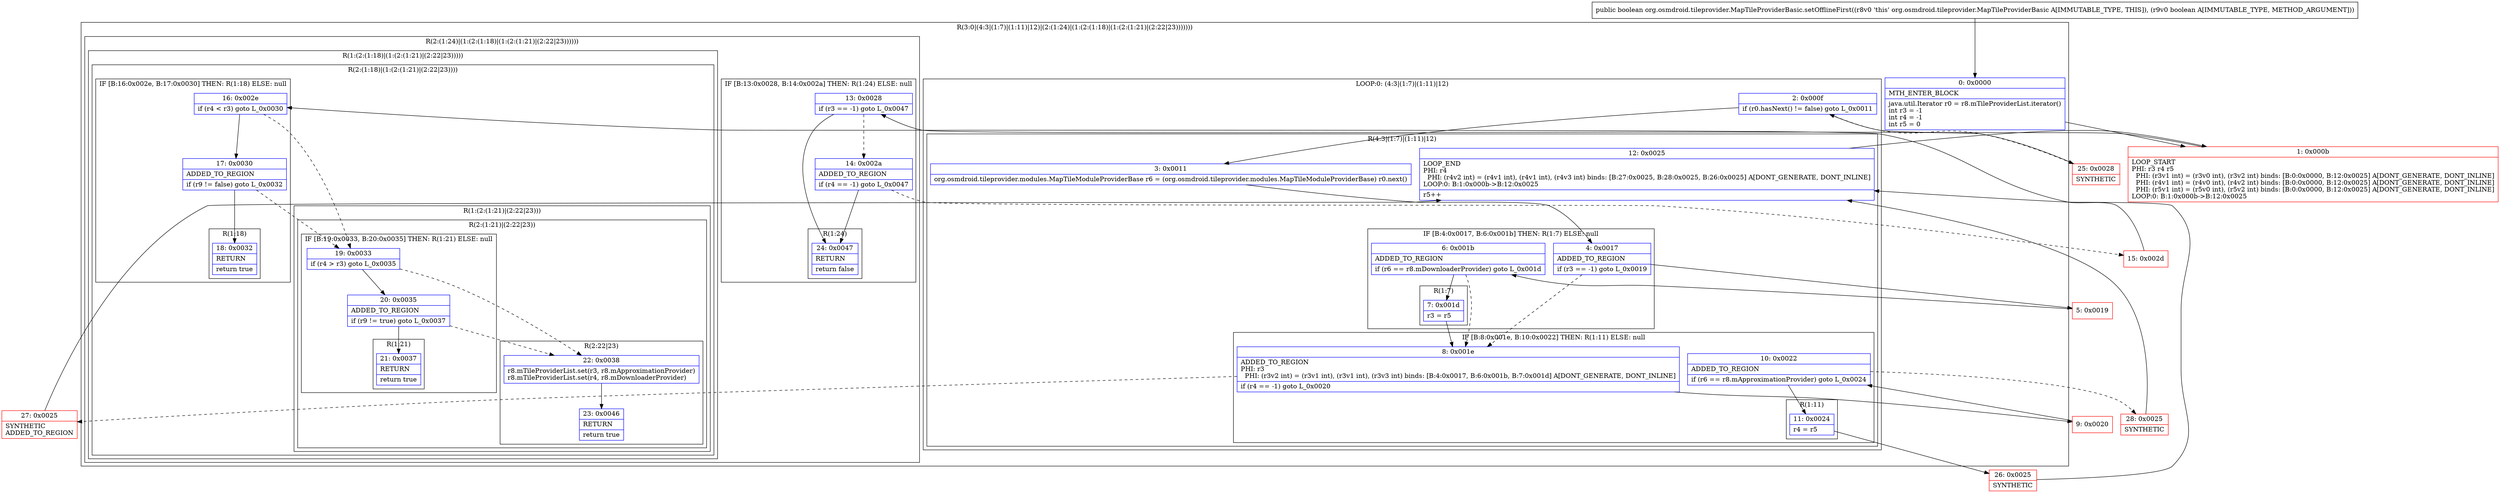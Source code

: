 digraph "CFG fororg.osmdroid.tileprovider.MapTileProviderBasic.setOfflineFirst(Z)Z" {
subgraph cluster_Region_190481965 {
label = "R(3:0|(4:3|(1:7)|(1:11)|12)|(2:(1:24)|(1:(2:(1:18)|(1:(2:(1:21)|(2:22|23)))))))";
node [shape=record,color=blue];
Node_0 [shape=record,label="{0\:\ 0x0000|MTH_ENTER_BLOCK\l|java.util.Iterator r0 = r8.mTileProviderList.iterator()\lint r3 = \-1\lint r4 = \-1\lint r5 = 0\l}"];
subgraph cluster_LoopRegion_539099919 {
label = "LOOP:0: (4:3|(1:7)|(1:11)|12)";
node [shape=record,color=blue];
Node_2 [shape=record,label="{2\:\ 0x000f|if (r0.hasNext() != false) goto L_0x0011\l}"];
subgraph cluster_Region_1776016069 {
label = "R(4:3|(1:7)|(1:11)|12)";
node [shape=record,color=blue];
Node_3 [shape=record,label="{3\:\ 0x0011|org.osmdroid.tileprovider.modules.MapTileModuleProviderBase r6 = (org.osmdroid.tileprovider.modules.MapTileModuleProviderBase) r0.next()\l}"];
subgraph cluster_IfRegion_1626553769 {
label = "IF [B:4:0x0017, B:6:0x001b] THEN: R(1:7) ELSE: null";
node [shape=record,color=blue];
Node_4 [shape=record,label="{4\:\ 0x0017|ADDED_TO_REGION\l|if (r3 == \-1) goto L_0x0019\l}"];
Node_6 [shape=record,label="{6\:\ 0x001b|ADDED_TO_REGION\l|if (r6 == r8.mDownloaderProvider) goto L_0x001d\l}"];
subgraph cluster_Region_1108413891 {
label = "R(1:7)";
node [shape=record,color=blue];
Node_7 [shape=record,label="{7\:\ 0x001d|r3 = r5\l}"];
}
}
subgraph cluster_IfRegion_729249035 {
label = "IF [B:8:0x001e, B:10:0x0022] THEN: R(1:11) ELSE: null";
node [shape=record,color=blue];
Node_8 [shape=record,label="{8\:\ 0x001e|ADDED_TO_REGION\lPHI: r3 \l  PHI: (r3v2 int) = (r3v1 int), (r3v1 int), (r3v3 int) binds: [B:4:0x0017, B:6:0x001b, B:7:0x001d] A[DONT_GENERATE, DONT_INLINE]\l|if (r4 == \-1) goto L_0x0020\l}"];
Node_10 [shape=record,label="{10\:\ 0x0022|ADDED_TO_REGION\l|if (r6 == r8.mApproximationProvider) goto L_0x0024\l}"];
subgraph cluster_Region_146432043 {
label = "R(1:11)";
node [shape=record,color=blue];
Node_11 [shape=record,label="{11\:\ 0x0024|r4 = r5\l}"];
}
}
Node_12 [shape=record,label="{12\:\ 0x0025|LOOP_END\lPHI: r4 \l  PHI: (r4v2 int) = (r4v1 int), (r4v1 int), (r4v3 int) binds: [B:27:0x0025, B:28:0x0025, B:26:0x0025] A[DONT_GENERATE, DONT_INLINE]\lLOOP:0: B:1:0x000b\-\>B:12:0x0025\l|r5++\l}"];
}
}
subgraph cluster_Region_86115861 {
label = "R(2:(1:24)|(1:(2:(1:18)|(1:(2:(1:21)|(2:22|23))))))";
node [shape=record,color=blue];
subgraph cluster_IfRegion_1011646615 {
label = "IF [B:13:0x0028, B:14:0x002a] THEN: R(1:24) ELSE: null";
node [shape=record,color=blue];
Node_13 [shape=record,label="{13\:\ 0x0028|if (r3 == \-1) goto L_0x0047\l}"];
Node_14 [shape=record,label="{14\:\ 0x002a|ADDED_TO_REGION\l|if (r4 == \-1) goto L_0x0047\l}"];
subgraph cluster_Region_954179459 {
label = "R(1:24)";
node [shape=record,color=blue];
Node_24 [shape=record,label="{24\:\ 0x0047|RETURN\l|return false\l}"];
}
}
subgraph cluster_Region_1879296710 {
label = "R(1:(2:(1:18)|(1:(2:(1:21)|(2:22|23)))))";
node [shape=record,color=blue];
subgraph cluster_Region_1074365874 {
label = "R(2:(1:18)|(1:(2:(1:21)|(2:22|23))))";
node [shape=record,color=blue];
subgraph cluster_IfRegion_1677198045 {
label = "IF [B:16:0x002e, B:17:0x0030] THEN: R(1:18) ELSE: null";
node [shape=record,color=blue];
Node_16 [shape=record,label="{16\:\ 0x002e|if (r4 \< r3) goto L_0x0030\l}"];
Node_17 [shape=record,label="{17\:\ 0x0030|ADDED_TO_REGION\l|if (r9 != false) goto L_0x0032\l}"];
subgraph cluster_Region_1435382024 {
label = "R(1:18)";
node [shape=record,color=blue];
Node_18 [shape=record,label="{18\:\ 0x0032|RETURN\l|return true\l}"];
}
}
subgraph cluster_Region_300519357 {
label = "R(1:(2:(1:21)|(2:22|23)))";
node [shape=record,color=blue];
subgraph cluster_Region_2144481980 {
label = "R(2:(1:21)|(2:22|23))";
node [shape=record,color=blue];
subgraph cluster_IfRegion_701330548 {
label = "IF [B:19:0x0033, B:20:0x0035] THEN: R(1:21) ELSE: null";
node [shape=record,color=blue];
Node_19 [shape=record,label="{19\:\ 0x0033|if (r4 \> r3) goto L_0x0035\l}"];
Node_20 [shape=record,label="{20\:\ 0x0035|ADDED_TO_REGION\l|if (r9 != true) goto L_0x0037\l}"];
subgraph cluster_Region_1945771233 {
label = "R(1:21)";
node [shape=record,color=blue];
Node_21 [shape=record,label="{21\:\ 0x0037|RETURN\l|return true\l}"];
}
}
subgraph cluster_Region_1353321105 {
label = "R(2:22|23)";
node [shape=record,color=blue];
Node_22 [shape=record,label="{22\:\ 0x0038|r8.mTileProviderList.set(r3, r8.mApproximationProvider)\lr8.mTileProviderList.set(r4, r8.mDownloaderProvider)\l}"];
Node_23 [shape=record,label="{23\:\ 0x0046|RETURN\l|return true\l}"];
}
}
}
}
}
}
}
Node_1 [shape=record,color=red,label="{1\:\ 0x000b|LOOP_START\lPHI: r3 r4 r5 \l  PHI: (r3v1 int) = (r3v0 int), (r3v2 int) binds: [B:0:0x0000, B:12:0x0025] A[DONT_GENERATE, DONT_INLINE]\l  PHI: (r4v1 int) = (r4v0 int), (r4v2 int) binds: [B:0:0x0000, B:12:0x0025] A[DONT_GENERATE, DONT_INLINE]\l  PHI: (r5v1 int) = (r5v0 int), (r5v2 int) binds: [B:0:0x0000, B:12:0x0025] A[DONT_GENERATE, DONT_INLINE]\lLOOP:0: B:1:0x000b\-\>B:12:0x0025\l}"];
Node_5 [shape=record,color=red,label="{5\:\ 0x0019}"];
Node_9 [shape=record,color=red,label="{9\:\ 0x0020}"];
Node_15 [shape=record,color=red,label="{15\:\ 0x002d}"];
Node_25 [shape=record,color=red,label="{25\:\ 0x0028|SYNTHETIC\l}"];
Node_26 [shape=record,color=red,label="{26\:\ 0x0025|SYNTHETIC\l}"];
Node_27 [shape=record,color=red,label="{27\:\ 0x0025|SYNTHETIC\lADDED_TO_REGION\l}"];
Node_28 [shape=record,color=red,label="{28\:\ 0x0025|SYNTHETIC\l}"];
MethodNode[shape=record,label="{public boolean org.osmdroid.tileprovider.MapTileProviderBasic.setOfflineFirst((r8v0 'this' org.osmdroid.tileprovider.MapTileProviderBasic A[IMMUTABLE_TYPE, THIS]), (r9v0 boolean A[IMMUTABLE_TYPE, METHOD_ARGUMENT])) }"];
MethodNode -> Node_0;
Node_0 -> Node_1;
Node_2 -> Node_3;
Node_2 -> Node_25[style=dashed];
Node_3 -> Node_4;
Node_4 -> Node_5;
Node_4 -> Node_8[style=dashed];
Node_6 -> Node_7;
Node_6 -> Node_8[style=dashed];
Node_7 -> Node_8;
Node_8 -> Node_9;
Node_8 -> Node_27[style=dashed];
Node_10 -> Node_11;
Node_10 -> Node_28[style=dashed];
Node_11 -> Node_26;
Node_12 -> Node_1;
Node_13 -> Node_14[style=dashed];
Node_13 -> Node_24;
Node_14 -> Node_15[style=dashed];
Node_14 -> Node_24;
Node_16 -> Node_17;
Node_16 -> Node_19[style=dashed];
Node_17 -> Node_18;
Node_17 -> Node_19[style=dashed];
Node_19 -> Node_20;
Node_19 -> Node_22[style=dashed];
Node_20 -> Node_21;
Node_20 -> Node_22[style=dashed];
Node_22 -> Node_23;
Node_1 -> Node_2;
Node_5 -> Node_6;
Node_9 -> Node_10;
Node_15 -> Node_16;
Node_25 -> Node_13;
Node_26 -> Node_12;
Node_27 -> Node_12;
Node_28 -> Node_12;
}

